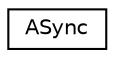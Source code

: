 digraph "Graphical Class Hierarchy"
{
  edge [fontname="Helvetica",fontsize="10",labelfontname="Helvetica",labelfontsize="10"];
  node [fontname="Helvetica",fontsize="10",shape=record];
  rankdir="LR";
  Node0 [label="ASync",height=0.2,width=0.4,color="black", fillcolor="white", style="filled",URL="$classASync.html"];
}
